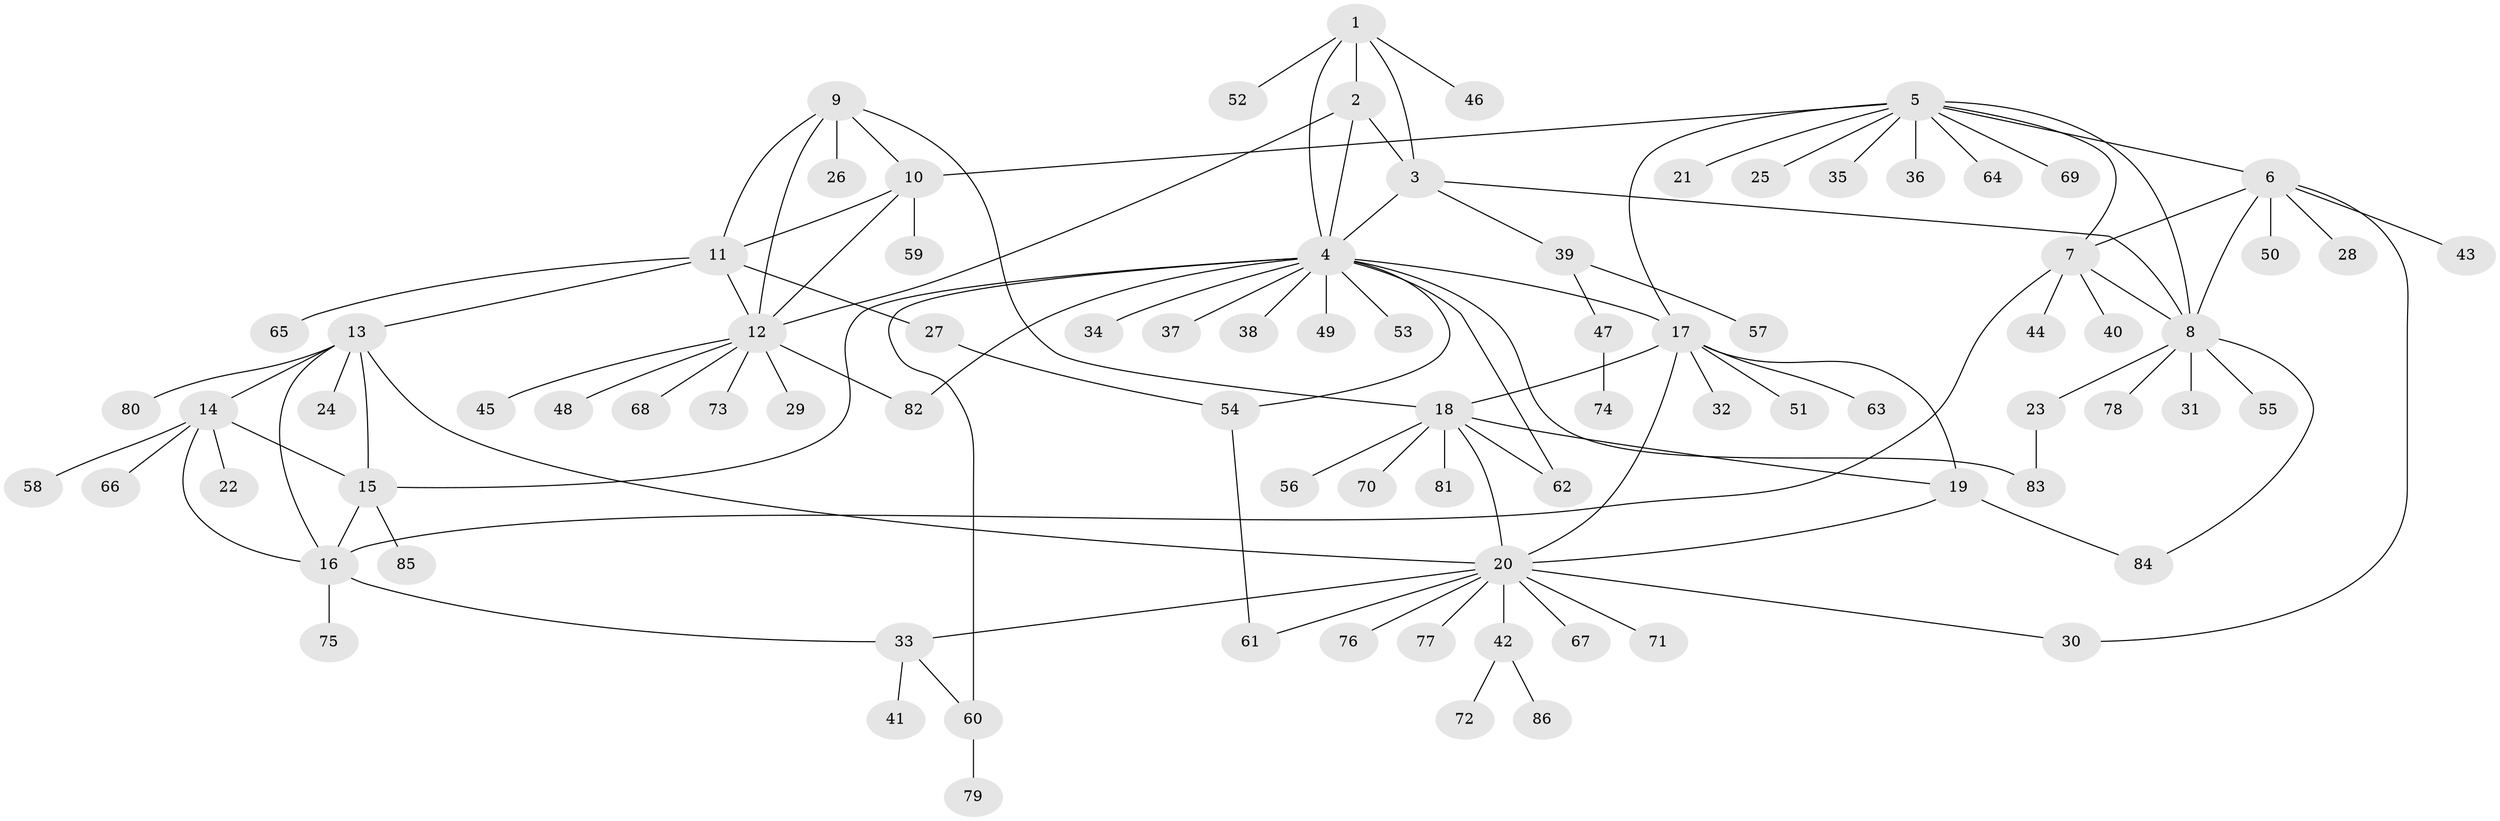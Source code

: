 // Generated by graph-tools (version 1.1) at 2025/37/03/09/25 02:37:39]
// undirected, 86 vertices, 115 edges
graph export_dot {
graph [start="1"]
  node [color=gray90,style=filled];
  1;
  2;
  3;
  4;
  5;
  6;
  7;
  8;
  9;
  10;
  11;
  12;
  13;
  14;
  15;
  16;
  17;
  18;
  19;
  20;
  21;
  22;
  23;
  24;
  25;
  26;
  27;
  28;
  29;
  30;
  31;
  32;
  33;
  34;
  35;
  36;
  37;
  38;
  39;
  40;
  41;
  42;
  43;
  44;
  45;
  46;
  47;
  48;
  49;
  50;
  51;
  52;
  53;
  54;
  55;
  56;
  57;
  58;
  59;
  60;
  61;
  62;
  63;
  64;
  65;
  66;
  67;
  68;
  69;
  70;
  71;
  72;
  73;
  74;
  75;
  76;
  77;
  78;
  79;
  80;
  81;
  82;
  83;
  84;
  85;
  86;
  1 -- 2;
  1 -- 3;
  1 -- 4;
  1 -- 46;
  1 -- 52;
  2 -- 3;
  2 -- 4;
  2 -- 12;
  3 -- 4;
  3 -- 8;
  3 -- 39;
  4 -- 15;
  4 -- 17;
  4 -- 34;
  4 -- 37;
  4 -- 38;
  4 -- 49;
  4 -- 53;
  4 -- 54;
  4 -- 60;
  4 -- 62;
  4 -- 82;
  4 -- 83;
  5 -- 6;
  5 -- 7;
  5 -- 8;
  5 -- 10;
  5 -- 17;
  5 -- 21;
  5 -- 25;
  5 -- 35;
  5 -- 36;
  5 -- 64;
  5 -- 69;
  6 -- 7;
  6 -- 8;
  6 -- 28;
  6 -- 30;
  6 -- 43;
  6 -- 50;
  7 -- 8;
  7 -- 16;
  7 -- 40;
  7 -- 44;
  8 -- 23;
  8 -- 31;
  8 -- 55;
  8 -- 78;
  8 -- 84;
  9 -- 10;
  9 -- 11;
  9 -- 12;
  9 -- 18;
  9 -- 26;
  10 -- 11;
  10 -- 12;
  10 -- 59;
  11 -- 12;
  11 -- 13;
  11 -- 27;
  11 -- 65;
  12 -- 29;
  12 -- 45;
  12 -- 48;
  12 -- 68;
  12 -- 73;
  12 -- 82;
  13 -- 14;
  13 -- 15;
  13 -- 16;
  13 -- 20;
  13 -- 24;
  13 -- 80;
  14 -- 15;
  14 -- 16;
  14 -- 22;
  14 -- 58;
  14 -- 66;
  15 -- 16;
  15 -- 85;
  16 -- 33;
  16 -- 75;
  17 -- 18;
  17 -- 19;
  17 -- 20;
  17 -- 32;
  17 -- 51;
  17 -- 63;
  18 -- 19;
  18 -- 20;
  18 -- 56;
  18 -- 62;
  18 -- 70;
  18 -- 81;
  19 -- 20;
  19 -- 84;
  20 -- 30;
  20 -- 33;
  20 -- 42;
  20 -- 61;
  20 -- 67;
  20 -- 71;
  20 -- 76;
  20 -- 77;
  23 -- 83;
  27 -- 54;
  33 -- 41;
  33 -- 60;
  39 -- 47;
  39 -- 57;
  42 -- 72;
  42 -- 86;
  47 -- 74;
  54 -- 61;
  60 -- 79;
}

